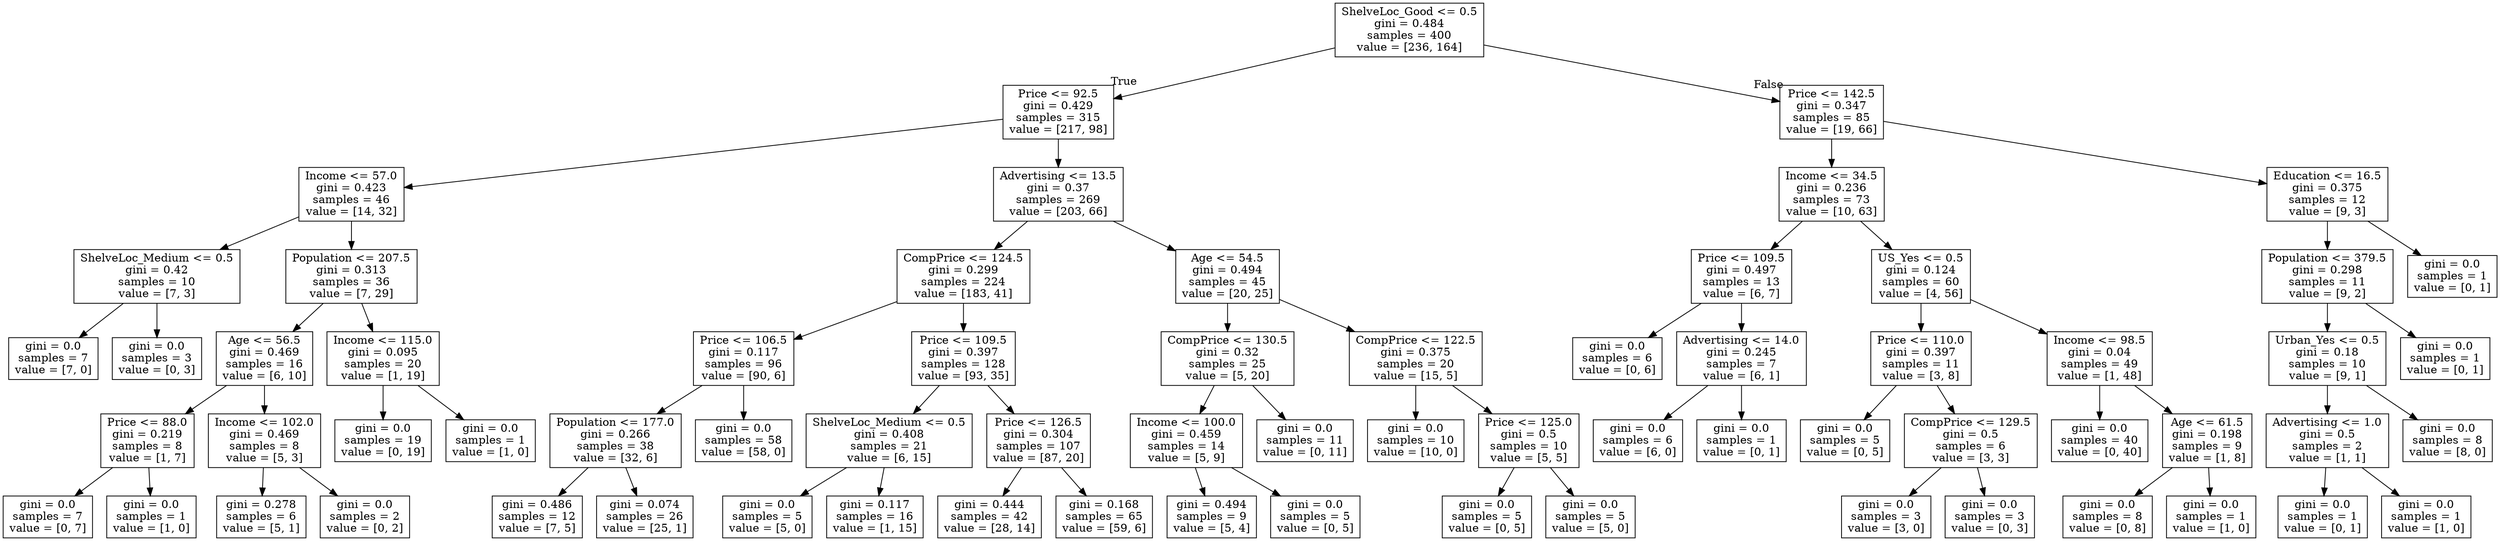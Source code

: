 digraph Tree {
node [shape=box] ;
0 [label="ShelveLoc_Good <= 0.5\ngini = 0.484\nsamples = 400\nvalue = [236, 164]"] ;
1 [label="Price <= 92.5\ngini = 0.429\nsamples = 315\nvalue = [217, 98]"] ;
0 -> 1 [labeldistance=2.5, labelangle=45, headlabel="True"] ;
2 [label="Income <= 57.0\ngini = 0.423\nsamples = 46\nvalue = [14, 32]"] ;
1 -> 2 ;
3 [label="ShelveLoc_Medium <= 0.5\ngini = 0.42\nsamples = 10\nvalue = [7, 3]"] ;
2 -> 3 ;
4 [label="gini = 0.0\nsamples = 7\nvalue = [7, 0]"] ;
3 -> 4 ;
5 [label="gini = 0.0\nsamples = 3\nvalue = [0, 3]"] ;
3 -> 5 ;
6 [label="Population <= 207.5\ngini = 0.313\nsamples = 36\nvalue = [7, 29]"] ;
2 -> 6 ;
7 [label="Age <= 56.5\ngini = 0.469\nsamples = 16\nvalue = [6, 10]"] ;
6 -> 7 ;
8 [label="Price <= 88.0\ngini = 0.219\nsamples = 8\nvalue = [1, 7]"] ;
7 -> 8 ;
9 [label="gini = 0.0\nsamples = 7\nvalue = [0, 7]"] ;
8 -> 9 ;
10 [label="gini = 0.0\nsamples = 1\nvalue = [1, 0]"] ;
8 -> 10 ;
11 [label="Income <= 102.0\ngini = 0.469\nsamples = 8\nvalue = [5, 3]"] ;
7 -> 11 ;
12 [label="gini = 0.278\nsamples = 6\nvalue = [5, 1]"] ;
11 -> 12 ;
13 [label="gini = 0.0\nsamples = 2\nvalue = [0, 2]"] ;
11 -> 13 ;
14 [label="Income <= 115.0\ngini = 0.095\nsamples = 20\nvalue = [1, 19]"] ;
6 -> 14 ;
15 [label="gini = 0.0\nsamples = 19\nvalue = [0, 19]"] ;
14 -> 15 ;
16 [label="gini = 0.0\nsamples = 1\nvalue = [1, 0]"] ;
14 -> 16 ;
17 [label="Advertising <= 13.5\ngini = 0.37\nsamples = 269\nvalue = [203, 66]"] ;
1 -> 17 ;
18 [label="CompPrice <= 124.5\ngini = 0.299\nsamples = 224\nvalue = [183, 41]"] ;
17 -> 18 ;
19 [label="Price <= 106.5\ngini = 0.117\nsamples = 96\nvalue = [90, 6]"] ;
18 -> 19 ;
20 [label="Population <= 177.0\ngini = 0.266\nsamples = 38\nvalue = [32, 6]"] ;
19 -> 20 ;
21 [label="gini = 0.486\nsamples = 12\nvalue = [7, 5]"] ;
20 -> 21 ;
22 [label="gini = 0.074\nsamples = 26\nvalue = [25, 1]"] ;
20 -> 22 ;
23 [label="gini = 0.0\nsamples = 58\nvalue = [58, 0]"] ;
19 -> 23 ;
24 [label="Price <= 109.5\ngini = 0.397\nsamples = 128\nvalue = [93, 35]"] ;
18 -> 24 ;
25 [label="ShelveLoc_Medium <= 0.5\ngini = 0.408\nsamples = 21\nvalue = [6, 15]"] ;
24 -> 25 ;
26 [label="gini = 0.0\nsamples = 5\nvalue = [5, 0]"] ;
25 -> 26 ;
27 [label="gini = 0.117\nsamples = 16\nvalue = [1, 15]"] ;
25 -> 27 ;
28 [label="Price <= 126.5\ngini = 0.304\nsamples = 107\nvalue = [87, 20]"] ;
24 -> 28 ;
29 [label="gini = 0.444\nsamples = 42\nvalue = [28, 14]"] ;
28 -> 29 ;
30 [label="gini = 0.168\nsamples = 65\nvalue = [59, 6]"] ;
28 -> 30 ;
31 [label="Age <= 54.5\ngini = 0.494\nsamples = 45\nvalue = [20, 25]"] ;
17 -> 31 ;
32 [label="CompPrice <= 130.5\ngini = 0.32\nsamples = 25\nvalue = [5, 20]"] ;
31 -> 32 ;
33 [label="Income <= 100.0\ngini = 0.459\nsamples = 14\nvalue = [5, 9]"] ;
32 -> 33 ;
34 [label="gini = 0.494\nsamples = 9\nvalue = [5, 4]"] ;
33 -> 34 ;
35 [label="gini = 0.0\nsamples = 5\nvalue = [0, 5]"] ;
33 -> 35 ;
36 [label="gini = 0.0\nsamples = 11\nvalue = [0, 11]"] ;
32 -> 36 ;
37 [label="CompPrice <= 122.5\ngini = 0.375\nsamples = 20\nvalue = [15, 5]"] ;
31 -> 37 ;
38 [label="gini = 0.0\nsamples = 10\nvalue = [10, 0]"] ;
37 -> 38 ;
39 [label="Price <= 125.0\ngini = 0.5\nsamples = 10\nvalue = [5, 5]"] ;
37 -> 39 ;
40 [label="gini = 0.0\nsamples = 5\nvalue = [0, 5]"] ;
39 -> 40 ;
41 [label="gini = 0.0\nsamples = 5\nvalue = [5, 0]"] ;
39 -> 41 ;
42 [label="Price <= 142.5\ngini = 0.347\nsamples = 85\nvalue = [19, 66]"] ;
0 -> 42 [labeldistance=2.5, labelangle=-45, headlabel="False"] ;
43 [label="Income <= 34.5\ngini = 0.236\nsamples = 73\nvalue = [10, 63]"] ;
42 -> 43 ;
44 [label="Price <= 109.5\ngini = 0.497\nsamples = 13\nvalue = [6, 7]"] ;
43 -> 44 ;
45 [label="gini = 0.0\nsamples = 6\nvalue = [0, 6]"] ;
44 -> 45 ;
46 [label="Advertising <= 14.0\ngini = 0.245\nsamples = 7\nvalue = [6, 1]"] ;
44 -> 46 ;
47 [label="gini = 0.0\nsamples = 6\nvalue = [6, 0]"] ;
46 -> 47 ;
48 [label="gini = 0.0\nsamples = 1\nvalue = [0, 1]"] ;
46 -> 48 ;
49 [label="US_Yes <= 0.5\ngini = 0.124\nsamples = 60\nvalue = [4, 56]"] ;
43 -> 49 ;
50 [label="Price <= 110.0\ngini = 0.397\nsamples = 11\nvalue = [3, 8]"] ;
49 -> 50 ;
51 [label="gini = 0.0\nsamples = 5\nvalue = [0, 5]"] ;
50 -> 51 ;
52 [label="CompPrice <= 129.5\ngini = 0.5\nsamples = 6\nvalue = [3, 3]"] ;
50 -> 52 ;
53 [label="gini = 0.0\nsamples = 3\nvalue = [3, 0]"] ;
52 -> 53 ;
54 [label="gini = 0.0\nsamples = 3\nvalue = [0, 3]"] ;
52 -> 54 ;
55 [label="Income <= 98.5\ngini = 0.04\nsamples = 49\nvalue = [1, 48]"] ;
49 -> 55 ;
56 [label="gini = 0.0\nsamples = 40\nvalue = [0, 40]"] ;
55 -> 56 ;
57 [label="Age <= 61.5\ngini = 0.198\nsamples = 9\nvalue = [1, 8]"] ;
55 -> 57 ;
58 [label="gini = 0.0\nsamples = 8\nvalue = [0, 8]"] ;
57 -> 58 ;
59 [label="gini = 0.0\nsamples = 1\nvalue = [1, 0]"] ;
57 -> 59 ;
60 [label="Education <= 16.5\ngini = 0.375\nsamples = 12\nvalue = [9, 3]"] ;
42 -> 60 ;
61 [label="Population <= 379.5\ngini = 0.298\nsamples = 11\nvalue = [9, 2]"] ;
60 -> 61 ;
62 [label="Urban_Yes <= 0.5\ngini = 0.18\nsamples = 10\nvalue = [9, 1]"] ;
61 -> 62 ;
63 [label="Advertising <= 1.0\ngini = 0.5\nsamples = 2\nvalue = [1, 1]"] ;
62 -> 63 ;
64 [label="gini = 0.0\nsamples = 1\nvalue = [0, 1]"] ;
63 -> 64 ;
65 [label="gini = 0.0\nsamples = 1\nvalue = [1, 0]"] ;
63 -> 65 ;
66 [label="gini = 0.0\nsamples = 8\nvalue = [8, 0]"] ;
62 -> 66 ;
67 [label="gini = 0.0\nsamples = 1\nvalue = [0, 1]"] ;
61 -> 67 ;
68 [label="gini = 0.0\nsamples = 1\nvalue = [0, 1]"] ;
60 -> 68 ;
}